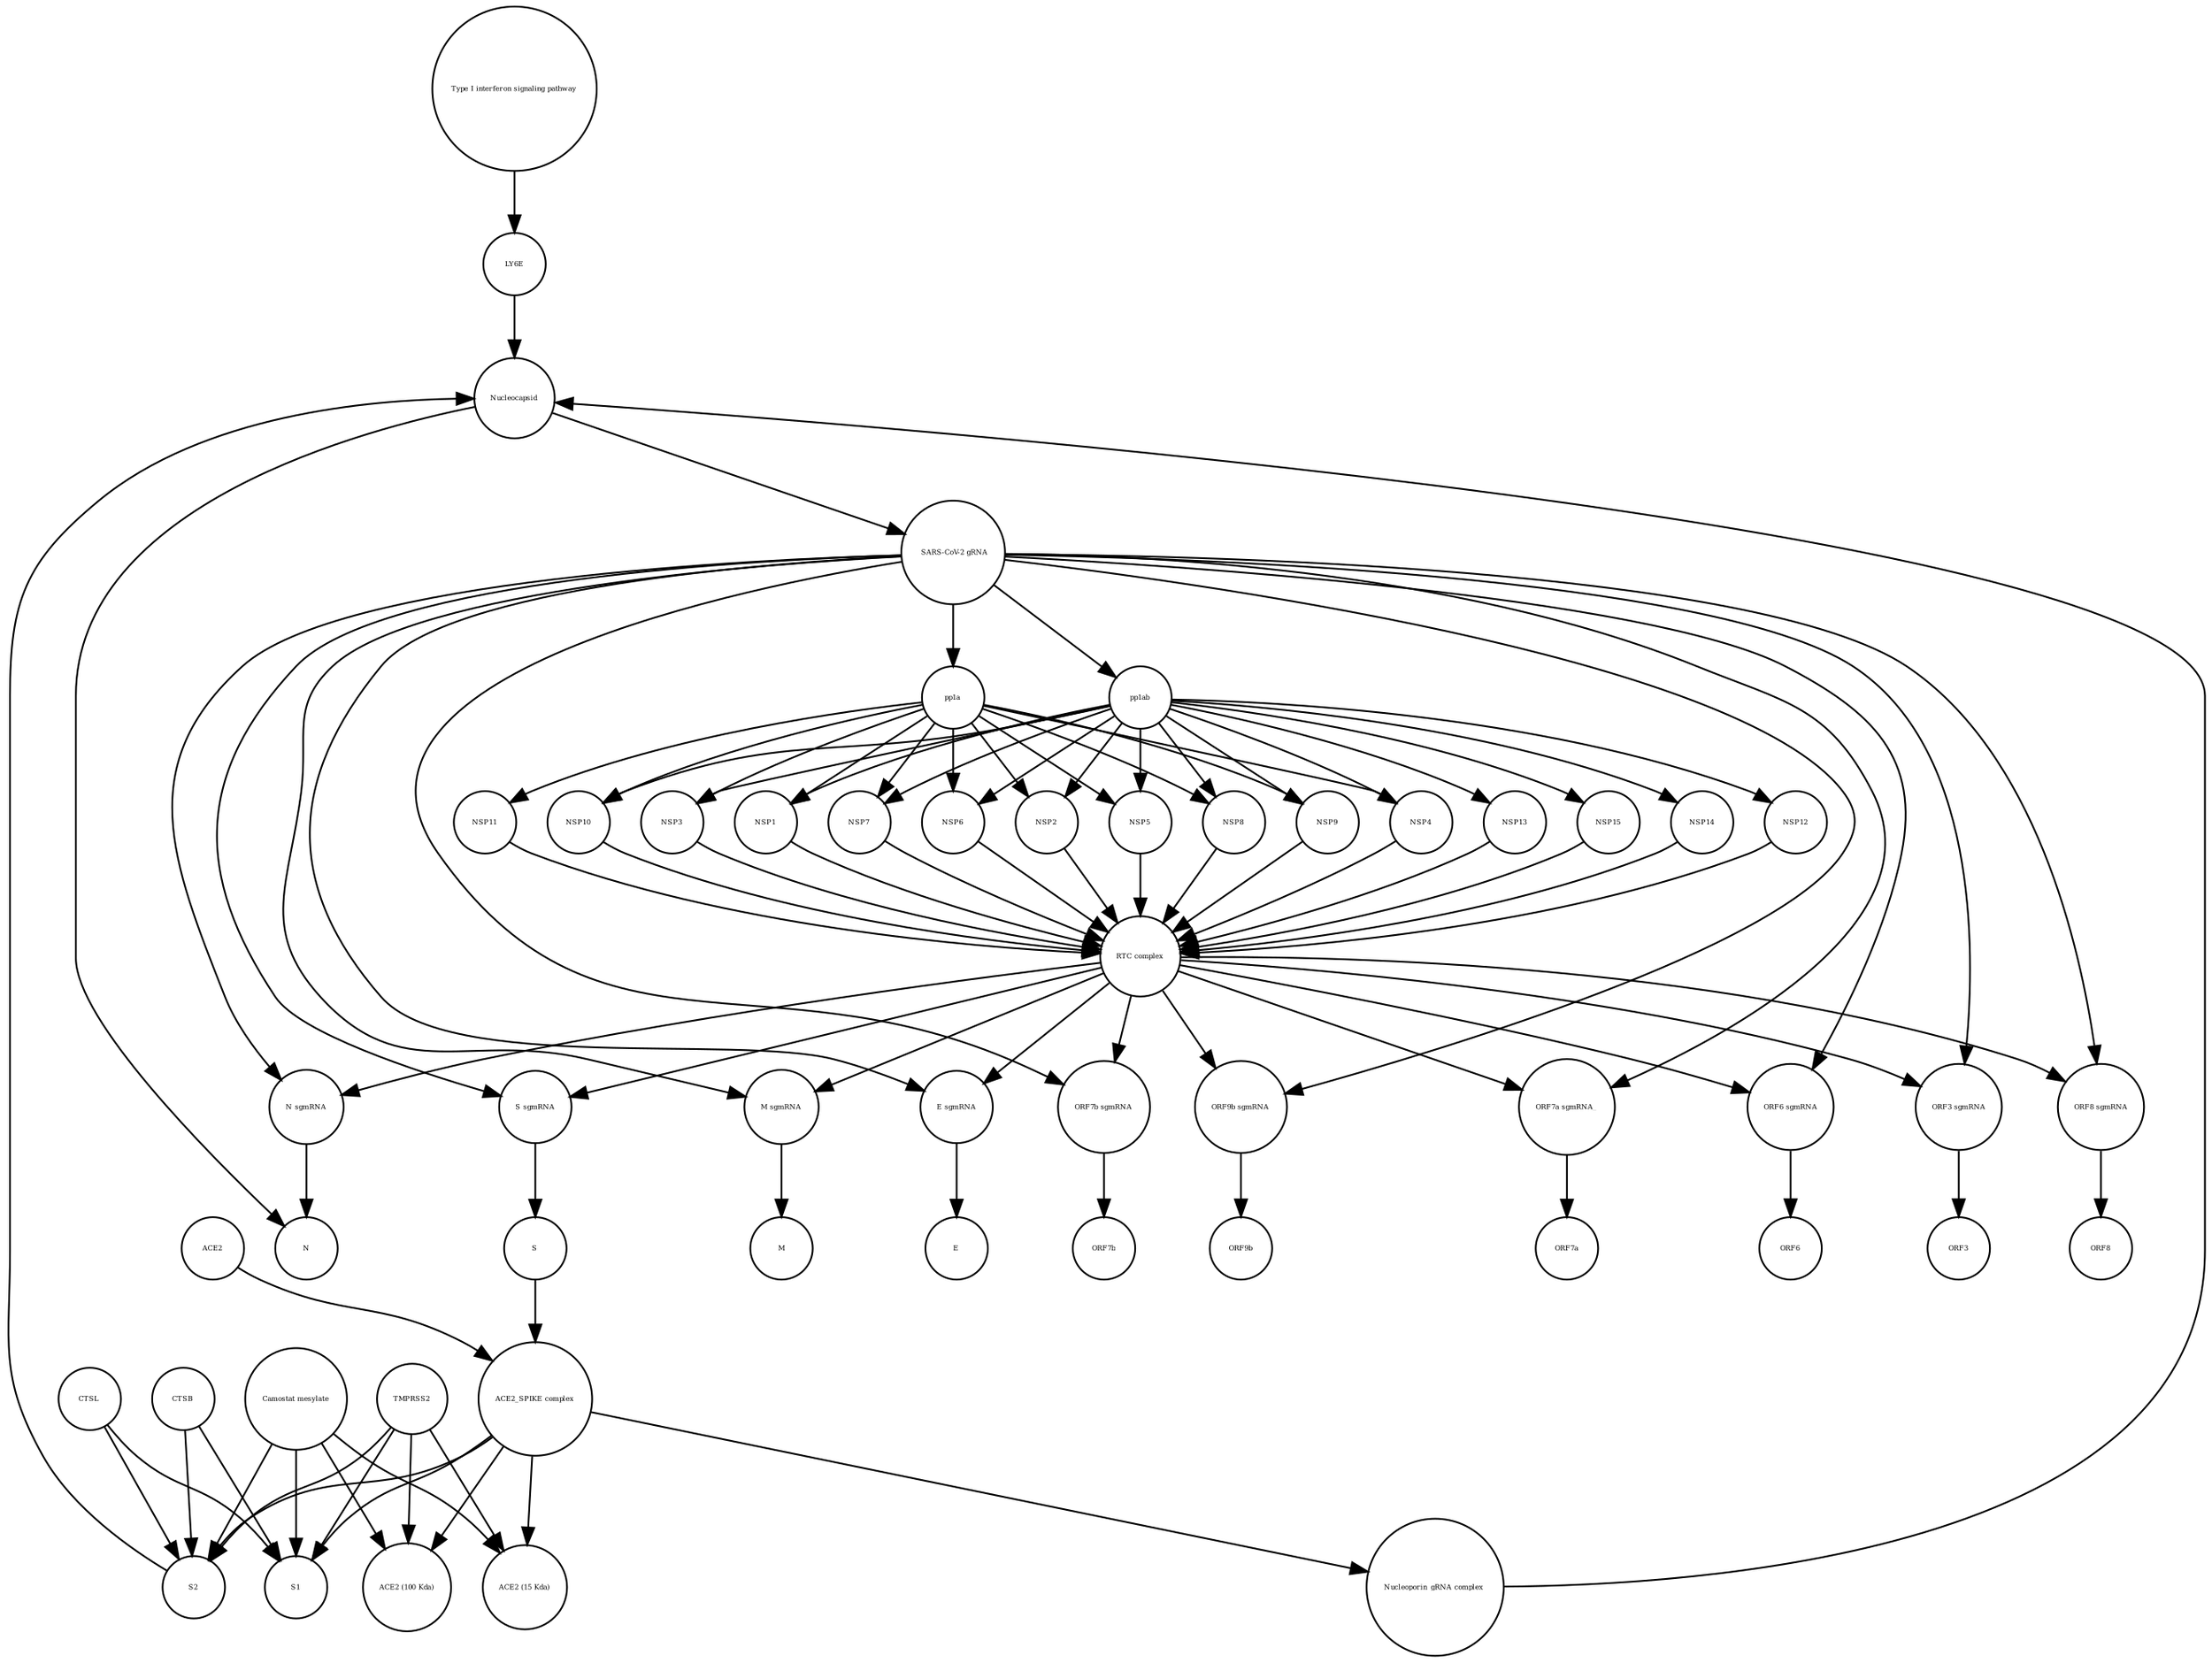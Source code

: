strict digraph  {
"Type I interferon signaling pathway" [annotation="", bipartite=0, cls=phenotype, fontsize=4, label="Type I interferon signaling pathway", shape=circle];
LY6E [annotation="", bipartite=0, cls=macromolecule, fontsize=4, label=LY6E, shape=circle];
ORF7b [annotation="", bipartite=0, cls=macromolecule, fontsize=4, label=ORF7b, shape=circle];
NSP8 [annotation="", bipartite=0, cls=macromolecule, fontsize=4, label=NSP8, shape=circle];
"N sgmRNA" [annotation="", bipartite=0, cls="nucleic acid feature", fontsize=4, label="N sgmRNA", shape=circle];
TMPRSS2 [annotation="", bipartite=0, cls=macromolecule, fontsize=4, label=TMPRSS2, shape=circle];
M [annotation="", bipartite=0, cls=macromolecule, fontsize=4, label=M, shape=circle];
NSP13 [annotation="", bipartite=0, cls=macromolecule, fontsize=4, label=NSP13, shape=circle];
"RTC complex" [annotation="", bipartite=0, cls=complex, fontsize=4, label="RTC complex", shape=circle];
NSP15 [annotation="", bipartite=0, cls=macromolecule, fontsize=4, label=NSP15, shape=circle];
"S sgmRNA" [annotation="", bipartite=0, cls="nucleic acid feature", fontsize=4, label="S sgmRNA", shape=circle];
S2 [annotation="", bipartite=0, cls=macromolecule, fontsize=4, label=S2, shape=circle];
E [annotation="", bipartite=0, cls=macromolecule, fontsize=4, label=E, shape=circle];
ORF6 [annotation="", bipartite=0, cls=macromolecule, fontsize=4, label=ORF6, shape=circle];
"M sgmRNA" [annotation="", bipartite=0, cls="nucleic acid feature", fontsize=4, label="M sgmRNA", shape=circle];
NSP14 [annotation="", bipartite=0, cls=macromolecule, fontsize=4, label=NSP14, shape=circle];
"E sgmRNA" [annotation="", bipartite=0, cls="nucleic acid feature", fontsize=4, label="E sgmRNA", shape=circle];
S1 [annotation="", bipartite=0, cls=macromolecule, fontsize=4, label=S1, shape=circle];
ORF3 [annotation="", bipartite=0, cls=macromolecule, fontsize=4, label=ORF3, shape=circle];
NSP9 [annotation="", bipartite=0, cls=macromolecule, fontsize=4, label=NSP9, shape=circle];
S [annotation="", bipartite=0, cls=macromolecule, fontsize=4, label=S, shape=circle];
"ORF7b sgmRNA" [annotation="", bipartite=0, cls="nucleic acid feature", fontsize=4, label="ORF7b sgmRNA", shape=circle];
"ORF9b sgmRNA" [annotation="", bipartite=0, cls="nucleic acid feature", fontsize=4, label="ORF9b sgmRNA", shape=circle];
ORF7a [annotation="", bipartite=0, cls=macromolecule, fontsize=4, label=ORF7a, shape=circle];
pp1ab [annotation="", bipartite=0, cls=macromolecule, fontsize=4, label=pp1ab, shape=circle];
N [annotation="", bipartite=0, cls=macromolecule, fontsize=4, label=N, shape=circle];
"ACE2_SPIKE complex" [annotation="", bipartite=0, cls=complex, fontsize=4, label="ACE2_SPIKE complex", shape=circle];
ORF8 [annotation="", bipartite=0, cls=macromolecule, fontsize=4, label=ORF8, shape=circle];
"ORF7a sgmRNA_" [annotation="", bipartite=0, cls="nucleic acid feature", fontsize=4, label="ORF7a sgmRNA_", shape=circle];
NSP4 [annotation="", bipartite=0, cls=macromolecule, fontsize=4, label=NSP4, shape=circle];
"Nucleoporin_gRNA complex " [annotation="", bipartite=0, cls=complex, fontsize=4, label="Nucleoporin_gRNA complex ", shape=circle];
"ACE2 (15 Kda)" [annotation="", bipartite=0, cls=macromolecule, fontsize=4, label="ACE2 (15 Kda)", shape=circle];
"ACE2 (100 Kda)" [annotation="", bipartite=0, cls=macromolecule, fontsize=4, label="ACE2 (100 Kda)", shape=circle];
NSP10 [annotation="", bipartite=0, cls=macromolecule, fontsize=4, label=NSP10, shape=circle];
Nucleocapsid [annotation="", bipartite=0, cls=complex, fontsize=4, label=Nucleocapsid, shape=circle];
" SARS-CoV-2 gRNA" [annotation="", bipartite=0, cls="nucleic acid feature", fontsize=4, label=" SARS-CoV-2 gRNA", shape=circle];
NSP3 [annotation="", bipartite=0, cls=macromolecule, fontsize=4, label=NSP3, shape=circle];
"ORF6 sgmRNA" [annotation="", bipartite=0, cls="nucleic acid feature", fontsize=4, label="ORF6 sgmRNA", shape=circle];
"ORF3 sgmRNA" [annotation="", bipartite=0, cls="nucleic acid feature", fontsize=4, label="ORF3 sgmRNA", shape=circle];
"ORF8 sgmRNA" [annotation="", bipartite=0, cls="nucleic acid feature", fontsize=4, label="ORF8 sgmRNA", shape=circle];
CTSB [annotation="", bipartite=0, cls=macromolecule, fontsize=4, label=CTSB, shape=circle];
"Camostat mesylate" [annotation="urn_miriam_pubchem.compound_2536", bipartite=0, cls="simple chemical", fontsize=4, label="Camostat mesylate", shape=circle];
ORF9b [annotation="", bipartite=0, cls=macromolecule, fontsize=4, label=ORF9b, shape=circle];
NSP12 [annotation="", bipartite=0, cls=macromolecule, fontsize=4, label=NSP12, shape=circle];
NSP1 [annotation="", bipartite=0, cls=macromolecule, fontsize=4, label=NSP1, shape=circle];
NSP7 [annotation="", bipartite=0, cls=macromolecule, fontsize=4, label=NSP7, shape=circle];
CTSL [annotation="", bipartite=0, cls=macromolecule, fontsize=4, label=CTSL, shape=circle];
NSP6 [annotation="", bipartite=0, cls=macromolecule, fontsize=4, label=NSP6, shape=circle];
ACE2 [annotation="", bipartite=0, cls=macromolecule, fontsize=4, label=ACE2, shape=circle];
NSP2 [annotation="", bipartite=0, cls=macromolecule, fontsize=4, label=NSP2, shape=circle];
pp1a [annotation="", bipartite=0, cls=macromolecule, fontsize=4, label=pp1a, shape=circle];
NSP11 [annotation="", bipartite=0, cls=macromolecule, fontsize=4, label=NSP11, shape=circle];
NSP5 [annotation="", bipartite=0, cls=macromolecule, fontsize=4, label=NSP5, shape=circle];
"Type I interferon signaling pathway" -> LY6E  [annotation="", interaction_type=stimulation];
LY6E -> Nucleocapsid  [annotation="urn_miriam_doi_10.1101%2F2020.03.05.979260|urn_miriam_doi_10.1101%2F2020.04.02.021469", interaction_type=inhibition];
NSP8 -> "RTC complex"  [annotation="", interaction_type=production];
"N sgmRNA" -> N  [annotation="", interaction_type=production];
TMPRSS2 -> S2  [annotation="urn_miriam_pubmed_32142651|urn_miriam_pubmed_32094589|urn_miriam_pubmed_24227843", interaction_type=catalysis];
TMPRSS2 -> S1  [annotation="urn_miriam_pubmed_32142651|urn_miriam_pubmed_32094589|urn_miriam_pubmed_24227843", interaction_type=catalysis];
TMPRSS2 -> "ACE2 (100 Kda)"  [annotation="urn_miriam_pubmed_32142651|urn_miriam_pubmed_32094589|urn_miriam_pubmed_24227843", interaction_type=catalysis];
TMPRSS2 -> "ACE2 (15 Kda)"  [annotation="urn_miriam_pubmed_32142651|urn_miriam_pubmed_32094589|urn_miriam_pubmed_24227843", interaction_type=catalysis];
NSP13 -> "RTC complex"  [annotation="", interaction_type=production];
"RTC complex" -> "E sgmRNA"  [annotation=urn_miriam_pubmed_31226023, interaction_type="necessary stimulation"];
"RTC complex" -> "ORF6 sgmRNA"  [annotation=urn_miriam_pubmed_31226023, interaction_type="necessary stimulation"];
"RTC complex" -> "ORF3 sgmRNA"  [annotation=urn_miriam_pubmed_31226023, interaction_type="necessary stimulation"];
"RTC complex" -> "ORF8 sgmRNA"  [annotation=urn_miriam_pubmed_31226023, interaction_type="necessary stimulation"];
"RTC complex" -> "N sgmRNA"  [annotation=urn_miriam_pubmed_31226023, interaction_type="necessary stimulation"];
"RTC complex" -> "ORF7b sgmRNA"  [annotation=urn_miriam_pubmed_31226023, interaction_type="necessary stimulation"];
"RTC complex" -> "ORF9b sgmRNA"  [annotation=urn_miriam_pubmed_31226023, interaction_type="necessary stimulation"];
"RTC complex" -> "S sgmRNA"  [annotation=urn_miriam_pubmed_31226023, interaction_type="necessary stimulation"];
"RTC complex" -> "ORF7a sgmRNA_"  [annotation=urn_miriam_pubmed_31226023, interaction_type="necessary stimulation"];
"RTC complex" -> "M sgmRNA"  [annotation=urn_miriam_pubmed_31226023, interaction_type="necessary stimulation"];
NSP15 -> "RTC complex"  [annotation="", interaction_type=production];
"S sgmRNA" -> S  [annotation="", interaction_type=production];
S2 -> Nucleocapsid  [annotation="", interaction_type=stimulation];
"M sgmRNA" -> M  [annotation="", interaction_type=production];
NSP14 -> "RTC complex"  [annotation="", interaction_type=production];
"E sgmRNA" -> E  [annotation="", interaction_type=production];
NSP9 -> "RTC complex"  [annotation="", interaction_type=production];
S -> "ACE2_SPIKE complex"  [annotation="", interaction_type=production];
"ORF7b sgmRNA" -> ORF7b  [annotation="", interaction_type=production];
"ORF9b sgmRNA" -> ORF9b  [annotation="", interaction_type=production];
pp1ab -> NSP14  [annotation=urn_miriam_pubmed_31226023, interaction_type=catalysis];
pp1ab -> NSP9  [annotation=urn_miriam_pubmed_31226023, interaction_type=catalysis];
pp1ab -> NSP1  [annotation=urn_miriam_pubmed_31226023, interaction_type=catalysis];
pp1ab -> NSP13  [annotation=urn_miriam_pubmed_31226023, interaction_type=catalysis];
pp1ab -> NSP12  [annotation=urn_miriam_pubmed_31226023, interaction_type=catalysis];
pp1ab -> NSP4  [annotation=urn_miriam_pubmed_31226023, interaction_type=catalysis];
pp1ab -> NSP8  [annotation=urn_miriam_pubmed_31226023, interaction_type=catalysis];
pp1ab -> NSP7  [annotation=urn_miriam_pubmed_31226023, interaction_type=catalysis];
pp1ab -> NSP10  [annotation=urn_miriam_pubmed_31226023, interaction_type=catalysis];
pp1ab -> NSP6  [annotation=urn_miriam_pubmed_31226023, interaction_type=catalysis];
pp1ab -> NSP2  [annotation=urn_miriam_pubmed_31226023, interaction_type=catalysis];
pp1ab -> NSP15  [annotation=urn_miriam_pubmed_31226023, interaction_type=catalysis];
pp1ab -> NSP5  [annotation=urn_miriam_pubmed_31226023, interaction_type=catalysis];
pp1ab -> NSP3  [annotation=urn_miriam_pubmed_31226023, interaction_type=catalysis];
"ACE2_SPIKE complex" -> S1  [annotation="", interaction_type=production];
"ACE2_SPIKE complex" -> "ACE2 (15 Kda)"  [annotation="", interaction_type=production];
"ACE2_SPIKE complex" -> "ACE2 (100 Kda)"  [annotation="", interaction_type=production];
"ACE2_SPIKE complex" -> S2  [annotation="", interaction_type=production];
"ACE2_SPIKE complex" -> "Nucleoporin_gRNA complex "  [annotation="urn_miriam_pubmed_32142651|urn_miriam_pubmed_32094589", interaction_type=stimulation];
"ORF7a sgmRNA_" -> ORF7a  [annotation="", interaction_type=production];
NSP4 -> "RTC complex"  [annotation="", interaction_type=production];
"Nucleoporin_gRNA complex " -> Nucleocapsid  [annotation="", interaction_type=production];
NSP10 -> "RTC complex"  [annotation="", interaction_type=production];
Nucleocapsid -> N  [annotation="", interaction_type=production];
Nucleocapsid -> " SARS-CoV-2 gRNA"  [annotation="", interaction_type=production];
" SARS-CoV-2 gRNA" -> pp1ab  [annotation="", interaction_type=production];
" SARS-CoV-2 gRNA" -> pp1a  [annotation="", interaction_type=production];
" SARS-CoV-2 gRNA" -> "E sgmRNA"  [annotation="", interaction_type=production];
" SARS-CoV-2 gRNA" -> "ORF6 sgmRNA"  [annotation="", interaction_type=production];
" SARS-CoV-2 gRNA" -> "ORF3 sgmRNA"  [annotation="", interaction_type=production];
" SARS-CoV-2 gRNA" -> "ORF8 sgmRNA"  [annotation="", interaction_type=production];
" SARS-CoV-2 gRNA" -> "N sgmRNA"  [annotation="", interaction_type=production];
" SARS-CoV-2 gRNA" -> "ORF7b sgmRNA"  [annotation="", interaction_type=production];
" SARS-CoV-2 gRNA" -> "ORF9b sgmRNA"  [annotation="", interaction_type=production];
" SARS-CoV-2 gRNA" -> "S sgmRNA"  [annotation="", interaction_type=production];
" SARS-CoV-2 gRNA" -> "ORF7a sgmRNA_"  [annotation="", interaction_type=production];
" SARS-CoV-2 gRNA" -> "M sgmRNA"  [annotation="", interaction_type=production];
NSP3 -> "RTC complex"  [annotation="", interaction_type=production];
"ORF6 sgmRNA" -> ORF6  [annotation="", interaction_type=production];
"ORF3 sgmRNA" -> ORF3  [annotation="", interaction_type=production];
"ORF8 sgmRNA" -> ORF8  [annotation="", interaction_type=production];
CTSB -> S2  [annotation=urn_miriam_pubmed_32142651, interaction_type=catalysis];
CTSB -> S1  [annotation=urn_miriam_pubmed_32142651, interaction_type=catalysis];
"Camostat mesylate" -> S2  [annotation="urn_miriam_pubmed_32142651|urn_miriam_pubmed_32094589|urn_miriam_pubmed_24227843", interaction_type=inhibition];
"Camostat mesylate" -> S1  [annotation="urn_miriam_pubmed_32142651|urn_miriam_pubmed_32094589|urn_miriam_pubmed_24227843", interaction_type=inhibition];
"Camostat mesylate" -> "ACE2 (100 Kda)"  [annotation="urn_miriam_pubmed_32142651|urn_miriam_pubmed_32094589|urn_miriam_pubmed_24227843", interaction_type=inhibition];
"Camostat mesylate" -> "ACE2 (15 Kda)"  [annotation="urn_miriam_pubmed_32142651|urn_miriam_pubmed_32094589|urn_miriam_pubmed_24227843", interaction_type=inhibition];
NSP12 -> "RTC complex"  [annotation="", interaction_type=production];
NSP1 -> "RTC complex"  [annotation="", interaction_type=production];
NSP7 -> "RTC complex"  [annotation="", interaction_type=production];
CTSL -> S2  [annotation=urn_miriam_pubmed_32142651, interaction_type=catalysis];
CTSL -> S1  [annotation=urn_miriam_pubmed_32142651, interaction_type=catalysis];
NSP6 -> "RTC complex"  [annotation="", interaction_type=production];
ACE2 -> "ACE2_SPIKE complex"  [annotation="", interaction_type=production];
NSP2 -> "RTC complex"  [annotation="", interaction_type=production];
pp1a -> NSP9  [annotation=urn_miriam_pubmed_31226023, interaction_type=catalysis];
pp1a -> NSP1  [annotation=urn_miriam_pubmed_31226023, interaction_type=catalysis];
pp1a -> NSP4  [annotation=urn_miriam_pubmed_31226023, interaction_type=catalysis];
pp1a -> NSP8  [annotation=urn_miriam_pubmed_31226023, interaction_type=catalysis];
pp1a -> NSP10  [annotation=urn_miriam_pubmed_31226023, interaction_type=catalysis];
pp1a -> NSP7  [annotation=urn_miriam_pubmed_31226023, interaction_type=catalysis];
pp1a -> NSP6  [annotation=urn_miriam_pubmed_31226023, interaction_type=catalysis];
pp1a -> NSP2  [annotation=urn_miriam_pubmed_31226023, interaction_type=catalysis];
pp1a -> NSP11  [annotation=urn_miriam_pubmed_31226023, interaction_type=catalysis];
pp1a -> NSP5  [annotation=urn_miriam_pubmed_31226023, interaction_type=catalysis];
pp1a -> NSP3  [annotation=urn_miriam_pubmed_31226023, interaction_type=catalysis];
NSP11 -> "RTC complex"  [annotation="", interaction_type=production];
NSP5 -> "RTC complex"  [annotation="", interaction_type=production];
}

